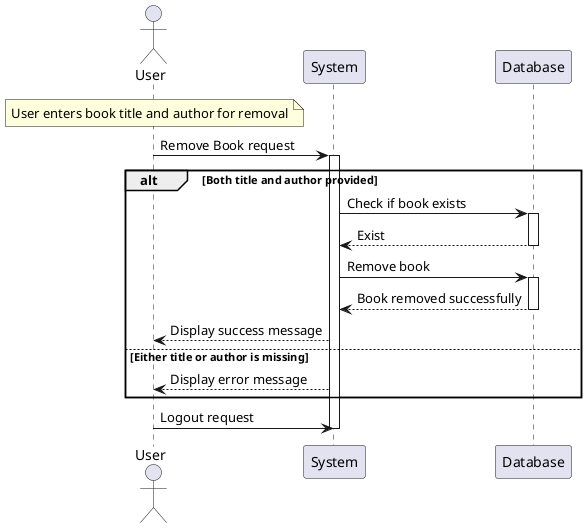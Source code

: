 
@startuml

actor User

note over User: User enters book title and author for removal
User -> System: Remove Book request
activate System

alt Both title and author provided
  System -> Database: Check if book exists
  activate Database
    Database --> System: Exist
  deactivate Database

  System -> Database: Remove book
  activate Database
    Database --> System: Book removed successfully
  deactivate Database

  System --> User: Display success message
else Either title or author is missing
  System --> User: Display error message
end

User -> System: Logout request
deactivate System

@enduml











@startuml

actor User

note over User: User enters book title and author for removal
User -> System: Remove Book request
activate System

alt Both title and author provided
  System -> Database: Check if book exists
  activate Database
    Database --> System: Exist
  deactivate Database

  System -> Database: Retrieve book information
  activate Database
    Database --> System: Book information
  deactivate Database

  System --> User: Display book information for removal
  User -> System: Confirm removal
  System -> Database: Remove book
  activate Database
    Database --> System: Book removed successfully
  deactivate Database

  System --> User: Display success message
else Either title or author is missing
  System --> User: Display error message
end

User -> System: Logout request
deactivate System

@enduml